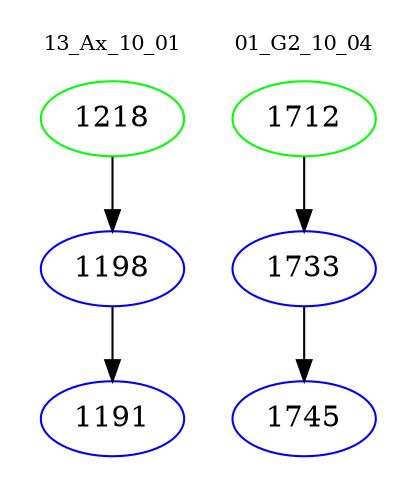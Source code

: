 digraph{
subgraph cluster_0 {
color = white
label = "13_Ax_10_01";
fontsize=10;
T0_1218 [label="1218", color="green"]
T0_1218 -> T0_1198 [color="black"]
T0_1198 [label="1198", color="blue"]
T0_1198 -> T0_1191 [color="black"]
T0_1191 [label="1191", color="blue"]
}
subgraph cluster_1 {
color = white
label = "01_G2_10_04";
fontsize=10;
T1_1712 [label="1712", color="green"]
T1_1712 -> T1_1733 [color="black"]
T1_1733 [label="1733", color="blue"]
T1_1733 -> T1_1745 [color="black"]
T1_1745 [label="1745", color="blue"]
}
}
